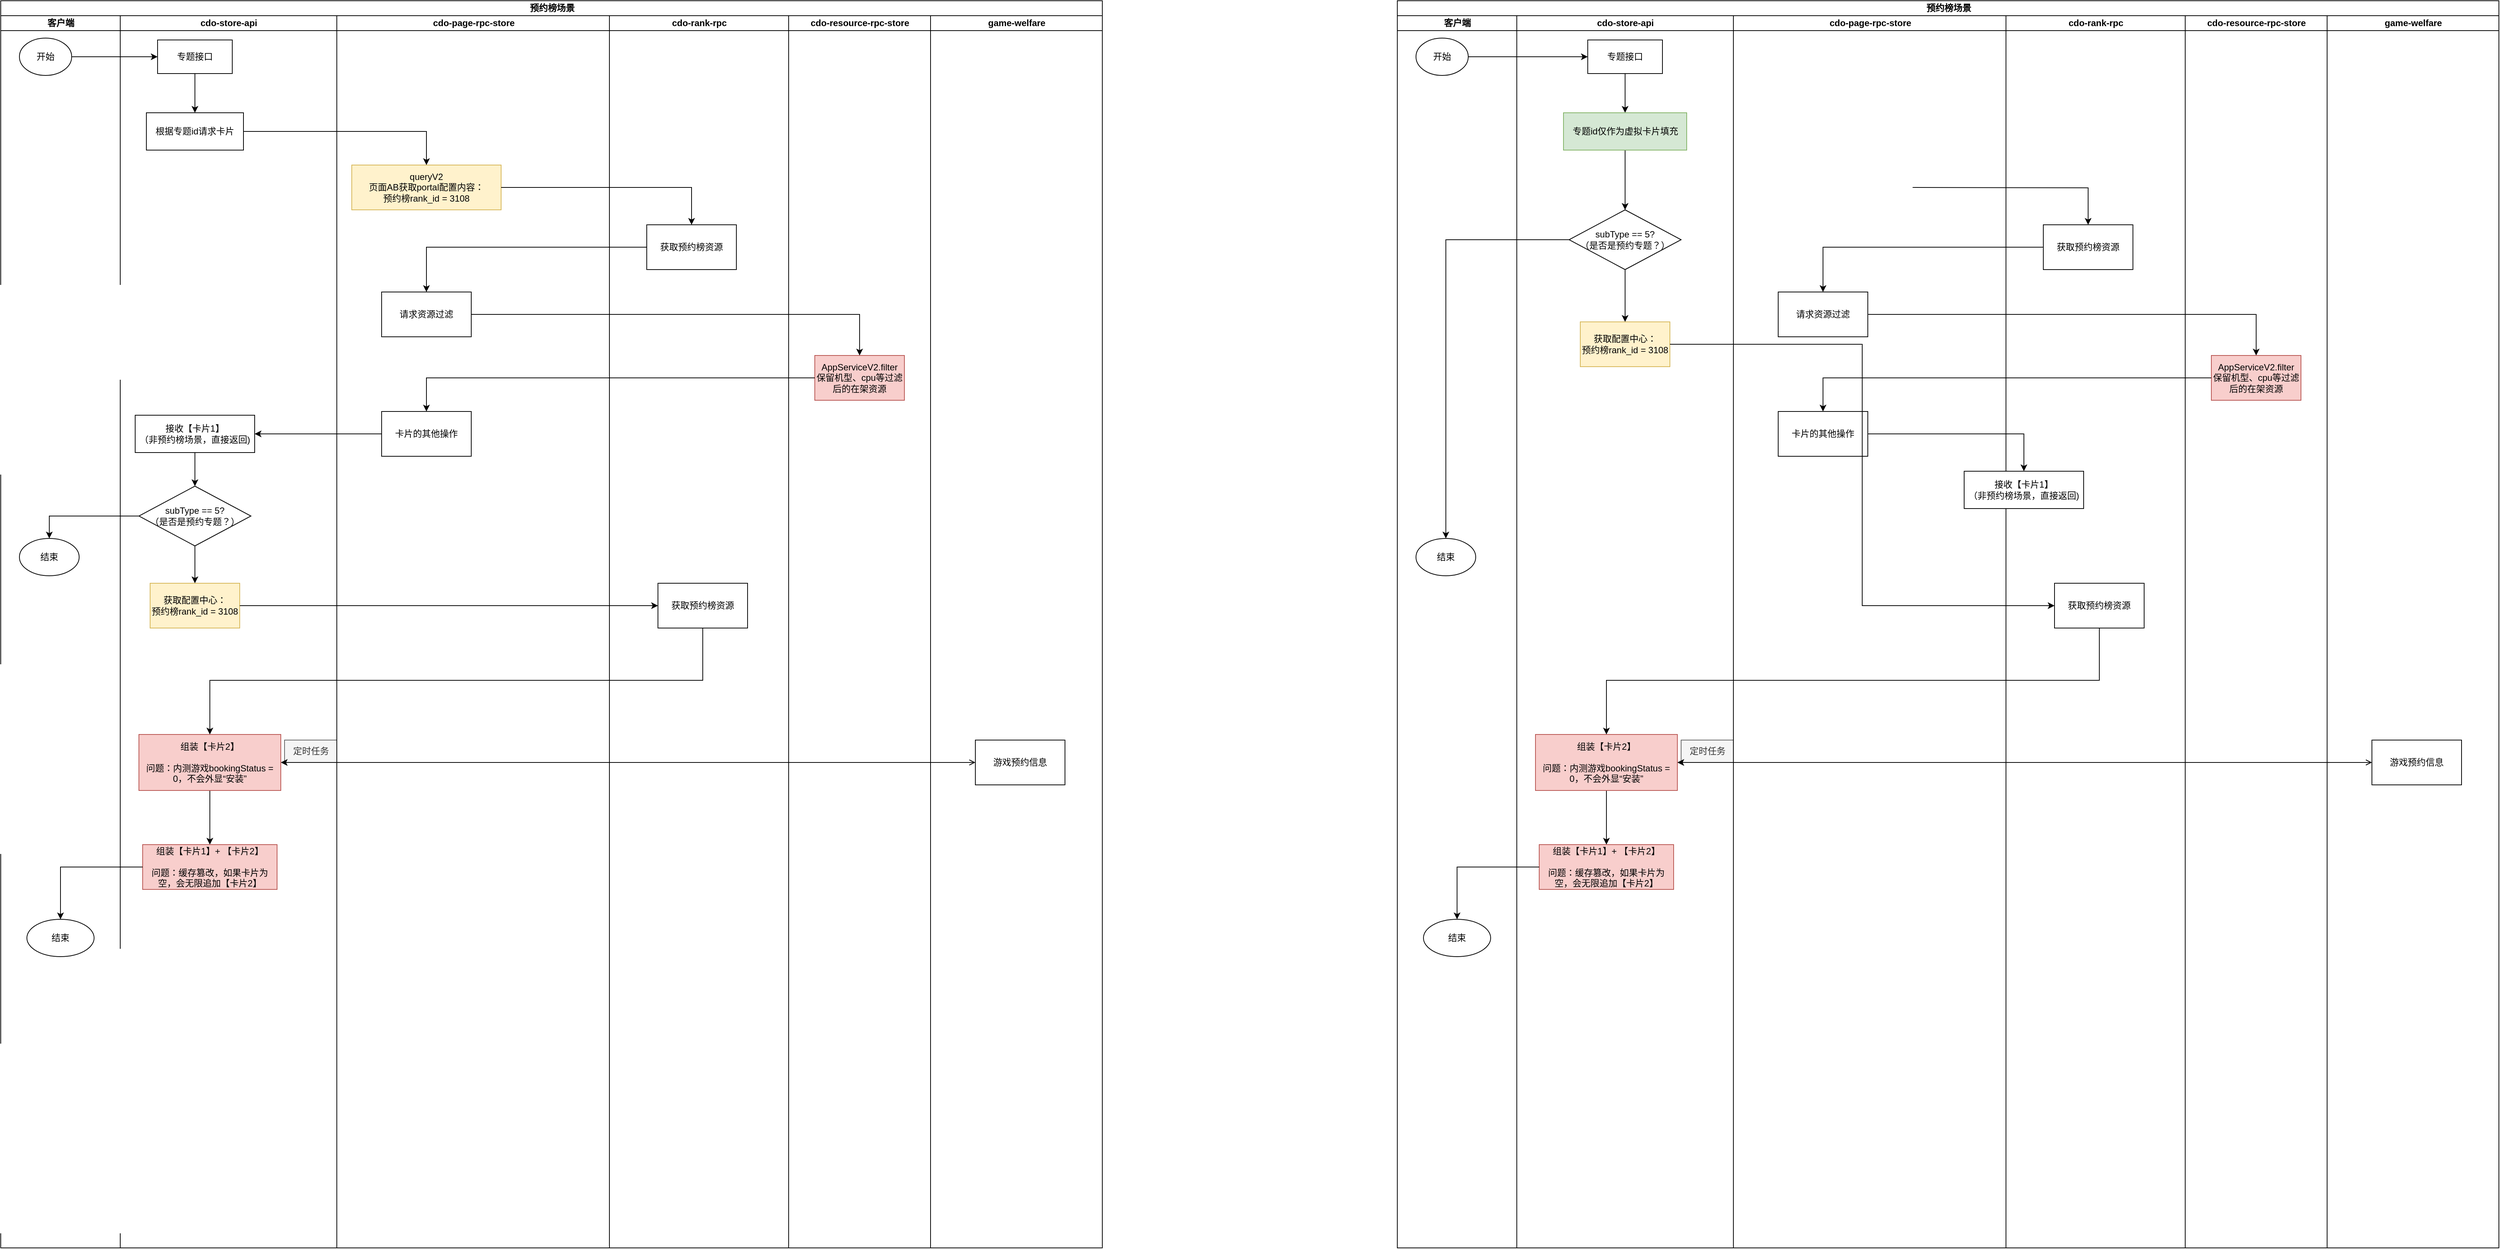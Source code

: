 <mxfile version="24.3.1" type="github">
  <diagram name="第 1 页" id="S-5s4yw2gBzfNdzOF_SS">
    <mxGraphModel dx="-419" dy="638" grid="1" gridSize="10" guides="1" tooltips="1" connect="1" arrows="1" fold="1" page="1" pageScale="1" pageWidth="827" pageHeight="1169" math="0" shadow="0">
      <root>
        <mxCell id="0" />
        <mxCell id="1" parent="0" />
        <mxCell id="6m1_PlZxY0XMyKxD8_Q--111" value="预约榜场景" style="swimlane;childLayout=stackLayout;resizeParent=1;resizeParentMax=0;startSize=20;html=1;" vertex="1" parent="1">
          <mxGeometry x="1840" y="50" width="1475" height="1670" as="geometry" />
        </mxCell>
        <mxCell id="6m1_PlZxY0XMyKxD8_Q--112" value="客户端" style="swimlane;startSize=20;html=1;" vertex="1" parent="6m1_PlZxY0XMyKxD8_Q--111">
          <mxGeometry y="20" width="160" height="1650" as="geometry" />
        </mxCell>
        <mxCell id="6m1_PlZxY0XMyKxD8_Q--113" value="开始" style="ellipse;whiteSpace=wrap;html=1;" vertex="1" parent="6m1_PlZxY0XMyKxD8_Q--112">
          <mxGeometry x="25" y="30" width="70" height="50" as="geometry" />
        </mxCell>
        <mxCell id="6m1_PlZxY0XMyKxD8_Q--114" value="结束" style="ellipse;whiteSpace=wrap;html=1;" vertex="1" parent="6m1_PlZxY0XMyKxD8_Q--112">
          <mxGeometry x="25" y="700" width="80" height="50" as="geometry" />
        </mxCell>
        <mxCell id="6m1_PlZxY0XMyKxD8_Q--115" value="结束" style="ellipse;whiteSpace=wrap;html=1;" vertex="1" parent="6m1_PlZxY0XMyKxD8_Q--112">
          <mxGeometry x="35" y="1210" width="90" height="50" as="geometry" />
        </mxCell>
        <mxCell id="6m1_PlZxY0XMyKxD8_Q--116" value="cdo-store-api" style="swimlane;startSize=20;html=1;" vertex="1" parent="6m1_PlZxY0XMyKxD8_Q--111">
          <mxGeometry x="160" y="20" width="290" height="1650" as="geometry" />
        </mxCell>
        <mxCell id="6m1_PlZxY0XMyKxD8_Q--117" value="" style="edgeStyle=orthogonalEdgeStyle;rounded=0;orthogonalLoop=1;jettySize=auto;html=1;" edge="1" parent="6m1_PlZxY0XMyKxD8_Q--116" source="6m1_PlZxY0XMyKxD8_Q--118" target="6m1_PlZxY0XMyKxD8_Q--119">
          <mxGeometry relative="1" as="geometry" />
        </mxCell>
        <mxCell id="6m1_PlZxY0XMyKxD8_Q--118" value="专题接口" style="whiteSpace=wrap;html=1;" vertex="1" parent="6m1_PlZxY0XMyKxD8_Q--116">
          <mxGeometry x="50" y="32.5" width="100" height="45" as="geometry" />
        </mxCell>
        <mxCell id="6m1_PlZxY0XMyKxD8_Q--119" value="根据专题id请求卡片" style="whiteSpace=wrap;html=1;" vertex="1" parent="6m1_PlZxY0XMyKxD8_Q--116">
          <mxGeometry x="35" y="130" width="130" height="50" as="geometry" />
        </mxCell>
        <mxCell id="6m1_PlZxY0XMyKxD8_Q--153" style="edgeStyle=orthogonalEdgeStyle;rounded=0;orthogonalLoop=1;jettySize=auto;html=1;entryX=0.5;entryY=0;entryDx=0;entryDy=0;" edge="1" parent="6m1_PlZxY0XMyKxD8_Q--116" source="6m1_PlZxY0XMyKxD8_Q--121" target="6m1_PlZxY0XMyKxD8_Q--151">
          <mxGeometry relative="1" as="geometry" />
        </mxCell>
        <mxCell id="6m1_PlZxY0XMyKxD8_Q--121" value="接收【卡片1】&lt;br&gt;（非预约榜场景，直接返回)" style="whiteSpace=wrap;html=1;" vertex="1" parent="6m1_PlZxY0XMyKxD8_Q--116">
          <mxGeometry x="20" y="535" width="160" height="50" as="geometry" />
        </mxCell>
        <mxCell id="6m1_PlZxY0XMyKxD8_Q--122" value="获取配置中心：&lt;br&gt;预约榜rank_id = 3108" style="whiteSpace=wrap;html=1;fillColor=#fff2cc;strokeColor=#d6b656;" vertex="1" parent="6m1_PlZxY0XMyKxD8_Q--116">
          <mxGeometry x="40" y="760" width="120" height="60" as="geometry" />
        </mxCell>
        <mxCell id="6m1_PlZxY0XMyKxD8_Q--123" value="" style="edgeStyle=orthogonalEdgeStyle;rounded=0;orthogonalLoop=1;jettySize=auto;html=1;" edge="1" parent="6m1_PlZxY0XMyKxD8_Q--116" source="6m1_PlZxY0XMyKxD8_Q--124" target="6m1_PlZxY0XMyKxD8_Q--125">
          <mxGeometry relative="1" as="geometry" />
        </mxCell>
        <mxCell id="6m1_PlZxY0XMyKxD8_Q--124" value="组装【卡片2】&lt;br&gt;&lt;br&gt;&lt;div&gt;问题：内测游戏bookingStatus = 0，不会外显“安装”&lt;/div&gt;" style="whiteSpace=wrap;html=1;fillColor=#f8cecc;strokeColor=#b85450;" vertex="1" parent="6m1_PlZxY0XMyKxD8_Q--116">
          <mxGeometry x="25" y="962.5" width="190" height="75" as="geometry" />
        </mxCell>
        <mxCell id="6m1_PlZxY0XMyKxD8_Q--125" value="组装【卡片1】+ 【卡片2】&lt;br&gt;&lt;br&gt;问题：缓存篡改，如果卡片为空，会无限追加【卡片2】" style="whiteSpace=wrap;html=1;fillColor=#f8cecc;strokeColor=#b85450;" vertex="1" parent="6m1_PlZxY0XMyKxD8_Q--116">
          <mxGeometry x="30" y="1110" width="180" height="60" as="geometry" />
        </mxCell>
        <mxCell id="6m1_PlZxY0XMyKxD8_Q--126" value="定时任务" style="text;html=1;align=center;verticalAlign=middle;resizable=0;points=[];autosize=1;strokeColor=#666666;fillColor=#f5f5f5;fontColor=#333333;" vertex="1" parent="6m1_PlZxY0XMyKxD8_Q--116">
          <mxGeometry x="220" y="970" width="70" height="30" as="geometry" />
        </mxCell>
        <mxCell id="6m1_PlZxY0XMyKxD8_Q--154" style="edgeStyle=orthogonalEdgeStyle;rounded=0;orthogonalLoop=1;jettySize=auto;html=1;entryX=0.5;entryY=0;entryDx=0;entryDy=0;" edge="1" parent="6m1_PlZxY0XMyKxD8_Q--116" source="6m1_PlZxY0XMyKxD8_Q--151" target="6m1_PlZxY0XMyKxD8_Q--122">
          <mxGeometry relative="1" as="geometry" />
        </mxCell>
        <mxCell id="6m1_PlZxY0XMyKxD8_Q--151" value="subType == 5?&lt;br&gt;（是否是预约专题？）" style="rhombus;whiteSpace=wrap;html=1;" vertex="1" parent="6m1_PlZxY0XMyKxD8_Q--116">
          <mxGeometry x="25" y="630" width="150" height="80" as="geometry" />
        </mxCell>
        <mxCell id="6m1_PlZxY0XMyKxD8_Q--127" value="cdo-page-rpc-store" style="swimlane;startSize=20;html=1;" vertex="1" parent="6m1_PlZxY0XMyKxD8_Q--111">
          <mxGeometry x="450" y="20" width="365" height="1650" as="geometry" />
        </mxCell>
        <mxCell id="6m1_PlZxY0XMyKxD8_Q--128" value="queryV2&lt;br&gt;页面AB获取portal配置内容：&lt;br&gt;预约榜rank_id = 3108" style="whiteSpace=wrap;html=1;fillColor=#fff2cc;strokeColor=#d6b656;" vertex="1" parent="6m1_PlZxY0XMyKxD8_Q--127">
          <mxGeometry x="20" y="200" width="200" height="60" as="geometry" />
        </mxCell>
        <mxCell id="6m1_PlZxY0XMyKxD8_Q--129" value="请求资源过滤" style="whiteSpace=wrap;html=1;" vertex="1" parent="6m1_PlZxY0XMyKxD8_Q--127">
          <mxGeometry x="60" y="370" width="120" height="60" as="geometry" />
        </mxCell>
        <mxCell id="6m1_PlZxY0XMyKxD8_Q--130" value="卡片的其他操作" style="whiteSpace=wrap;html=1;" vertex="1" parent="6m1_PlZxY0XMyKxD8_Q--127">
          <mxGeometry x="60" y="530" width="120" height="60" as="geometry" />
        </mxCell>
        <mxCell id="6m1_PlZxY0XMyKxD8_Q--131" value="cdo-rank-rpc" style="swimlane;startSize=20;html=1;" vertex="1" parent="6m1_PlZxY0XMyKxD8_Q--111">
          <mxGeometry x="815" y="20" width="240" height="1650" as="geometry" />
        </mxCell>
        <mxCell id="6m1_PlZxY0XMyKxD8_Q--132" value="获取预约榜资源" style="whiteSpace=wrap;html=1;" vertex="1" parent="6m1_PlZxY0XMyKxD8_Q--131">
          <mxGeometry x="50" y="280" width="120" height="60" as="geometry" />
        </mxCell>
        <mxCell id="6m1_PlZxY0XMyKxD8_Q--133" value="获取预约榜资源" style="whiteSpace=wrap;html=1;" vertex="1" parent="6m1_PlZxY0XMyKxD8_Q--131">
          <mxGeometry x="65" y="760" width="120" height="60" as="geometry" />
        </mxCell>
        <mxCell id="6m1_PlZxY0XMyKxD8_Q--134" value="cdo-resource-rpc-store" style="swimlane;startSize=20;html=1;" vertex="1" parent="6m1_PlZxY0XMyKxD8_Q--111">
          <mxGeometry x="1055" y="20" width="190" height="1650" as="geometry" />
        </mxCell>
        <mxCell id="6m1_PlZxY0XMyKxD8_Q--135" value="AppServiceV2.filter&lt;br&gt;保留机型、cpu等过滤后的在架资源" style="whiteSpace=wrap;html=1;fillColor=#f8cecc;strokeColor=#b85450;" vertex="1" parent="6m1_PlZxY0XMyKxD8_Q--134">
          <mxGeometry x="35" y="455" width="120" height="60" as="geometry" />
        </mxCell>
        <mxCell id="6m1_PlZxY0XMyKxD8_Q--136" value="game-welfare" style="swimlane;startSize=20;html=1;" vertex="1" parent="6m1_PlZxY0XMyKxD8_Q--111">
          <mxGeometry x="1245" y="20" width="230" height="1650" as="geometry" />
        </mxCell>
        <mxCell id="6m1_PlZxY0XMyKxD8_Q--137" value="游戏预约信息" style="whiteSpace=wrap;html=1;" vertex="1" parent="6m1_PlZxY0XMyKxD8_Q--136">
          <mxGeometry x="60" y="970" width="120" height="60" as="geometry" />
        </mxCell>
        <mxCell id="6m1_PlZxY0XMyKxD8_Q--138" value="" style="edgeStyle=orthogonalEdgeStyle;rounded=0;orthogonalLoop=1;jettySize=auto;html=1;" edge="1" parent="6m1_PlZxY0XMyKxD8_Q--111" source="6m1_PlZxY0XMyKxD8_Q--113" target="6m1_PlZxY0XMyKxD8_Q--118">
          <mxGeometry relative="1" as="geometry" />
        </mxCell>
        <mxCell id="6m1_PlZxY0XMyKxD8_Q--139" value="" style="edgeStyle=orthogonalEdgeStyle;rounded=0;orthogonalLoop=1;jettySize=auto;html=1;" edge="1" parent="6m1_PlZxY0XMyKxD8_Q--111" source="6m1_PlZxY0XMyKxD8_Q--119" target="6m1_PlZxY0XMyKxD8_Q--128">
          <mxGeometry relative="1" as="geometry" />
        </mxCell>
        <mxCell id="6m1_PlZxY0XMyKxD8_Q--140" value="" style="edgeStyle=orthogonalEdgeStyle;rounded=0;orthogonalLoop=1;jettySize=auto;html=1;" edge="1" parent="6m1_PlZxY0XMyKxD8_Q--111" source="6m1_PlZxY0XMyKxD8_Q--128" target="6m1_PlZxY0XMyKxD8_Q--132">
          <mxGeometry relative="1" as="geometry" />
        </mxCell>
        <mxCell id="6m1_PlZxY0XMyKxD8_Q--141" style="edgeStyle=orthogonalEdgeStyle;rounded=0;orthogonalLoop=1;jettySize=auto;html=1;entryX=0.5;entryY=0;entryDx=0;entryDy=0;" edge="1" parent="6m1_PlZxY0XMyKxD8_Q--111" source="6m1_PlZxY0XMyKxD8_Q--132" target="6m1_PlZxY0XMyKxD8_Q--129">
          <mxGeometry relative="1" as="geometry" />
        </mxCell>
        <mxCell id="6m1_PlZxY0XMyKxD8_Q--142" value="" style="edgeStyle=orthogonalEdgeStyle;rounded=0;orthogonalLoop=1;jettySize=auto;html=1;" edge="1" parent="6m1_PlZxY0XMyKxD8_Q--111" source="6m1_PlZxY0XMyKxD8_Q--129" target="6m1_PlZxY0XMyKxD8_Q--135">
          <mxGeometry relative="1" as="geometry" />
        </mxCell>
        <mxCell id="6m1_PlZxY0XMyKxD8_Q--143" value="" style="edgeStyle=orthogonalEdgeStyle;rounded=0;orthogonalLoop=1;jettySize=auto;html=1;" edge="1" parent="6m1_PlZxY0XMyKxD8_Q--111" source="6m1_PlZxY0XMyKxD8_Q--135" target="6m1_PlZxY0XMyKxD8_Q--130">
          <mxGeometry relative="1" as="geometry" />
        </mxCell>
        <mxCell id="6m1_PlZxY0XMyKxD8_Q--144" value="" style="edgeStyle=orthogonalEdgeStyle;rounded=0;orthogonalLoop=1;jettySize=auto;html=1;" edge="1" parent="6m1_PlZxY0XMyKxD8_Q--111" source="6m1_PlZxY0XMyKxD8_Q--130" target="6m1_PlZxY0XMyKxD8_Q--121">
          <mxGeometry relative="1" as="geometry" />
        </mxCell>
        <mxCell id="6m1_PlZxY0XMyKxD8_Q--147" style="edgeStyle=orthogonalEdgeStyle;rounded=0;orthogonalLoop=1;jettySize=auto;html=1;entryX=1;entryY=0.5;entryDx=0;entryDy=0;startArrow=open;startFill=0;" edge="1" parent="6m1_PlZxY0XMyKxD8_Q--111" source="6m1_PlZxY0XMyKxD8_Q--137" target="6m1_PlZxY0XMyKxD8_Q--124">
          <mxGeometry relative="1" as="geometry" />
        </mxCell>
        <mxCell id="6m1_PlZxY0XMyKxD8_Q--149" value="" style="edgeStyle=orthogonalEdgeStyle;rounded=0;orthogonalLoop=1;jettySize=auto;html=1;" edge="1" parent="6m1_PlZxY0XMyKxD8_Q--111" source="6m1_PlZxY0XMyKxD8_Q--125" target="6m1_PlZxY0XMyKxD8_Q--115">
          <mxGeometry relative="1" as="geometry" />
        </mxCell>
        <mxCell id="6m1_PlZxY0XMyKxD8_Q--150" style="edgeStyle=orthogonalEdgeStyle;rounded=0;orthogonalLoop=1;jettySize=auto;html=1;entryX=0.5;entryY=0;entryDx=0;entryDy=0;" edge="1" parent="6m1_PlZxY0XMyKxD8_Q--111" source="6m1_PlZxY0XMyKxD8_Q--133" target="6m1_PlZxY0XMyKxD8_Q--124">
          <mxGeometry relative="1" as="geometry">
            <Array as="points">
              <mxPoint x="940" y="910" />
              <mxPoint x="280" y="910" />
            </Array>
          </mxGeometry>
        </mxCell>
        <mxCell id="6m1_PlZxY0XMyKxD8_Q--152" style="edgeStyle=orthogonalEdgeStyle;rounded=0;orthogonalLoop=1;jettySize=auto;html=1;entryX=0.5;entryY=0;entryDx=0;entryDy=0;" edge="1" parent="6m1_PlZxY0XMyKxD8_Q--111" source="6m1_PlZxY0XMyKxD8_Q--151" target="6m1_PlZxY0XMyKxD8_Q--114">
          <mxGeometry relative="1" as="geometry" />
        </mxCell>
        <mxCell id="6m1_PlZxY0XMyKxD8_Q--155" style="edgeStyle=orthogonalEdgeStyle;rounded=0;orthogonalLoop=1;jettySize=auto;html=1;entryX=0;entryY=0.5;entryDx=0;entryDy=0;" edge="1" parent="6m1_PlZxY0XMyKxD8_Q--111" source="6m1_PlZxY0XMyKxD8_Q--122" target="6m1_PlZxY0XMyKxD8_Q--133">
          <mxGeometry relative="1" as="geometry" />
        </mxCell>
        <mxCell id="6m1_PlZxY0XMyKxD8_Q--156" value="预约榜场景" style="swimlane;childLayout=stackLayout;resizeParent=1;resizeParentMax=0;startSize=20;html=1;" vertex="1" parent="1">
          <mxGeometry x="3710" y="50" width="1475" height="1670" as="geometry" />
        </mxCell>
        <mxCell id="6m1_PlZxY0XMyKxD8_Q--157" value="客户端" style="swimlane;startSize=20;html=1;" vertex="1" parent="6m1_PlZxY0XMyKxD8_Q--156">
          <mxGeometry y="20" width="160" height="1650" as="geometry" />
        </mxCell>
        <mxCell id="6m1_PlZxY0XMyKxD8_Q--158" value="开始" style="ellipse;whiteSpace=wrap;html=1;" vertex="1" parent="6m1_PlZxY0XMyKxD8_Q--157">
          <mxGeometry x="25" y="30" width="70" height="50" as="geometry" />
        </mxCell>
        <mxCell id="6m1_PlZxY0XMyKxD8_Q--159" value="结束" style="ellipse;whiteSpace=wrap;html=1;" vertex="1" parent="6m1_PlZxY0XMyKxD8_Q--157">
          <mxGeometry x="25" y="700" width="80" height="50" as="geometry" />
        </mxCell>
        <mxCell id="6m1_PlZxY0XMyKxD8_Q--160" value="结束" style="ellipse;whiteSpace=wrap;html=1;" vertex="1" parent="6m1_PlZxY0XMyKxD8_Q--157">
          <mxGeometry x="35" y="1210" width="90" height="50" as="geometry" />
        </mxCell>
        <mxCell id="6m1_PlZxY0XMyKxD8_Q--161" value="cdo-store-api" style="swimlane;startSize=20;html=1;" vertex="1" parent="6m1_PlZxY0XMyKxD8_Q--156">
          <mxGeometry x="160" y="20" width="290" height="1650" as="geometry" />
        </mxCell>
        <mxCell id="6m1_PlZxY0XMyKxD8_Q--162" value="" style="edgeStyle=orthogonalEdgeStyle;rounded=0;orthogonalLoop=1;jettySize=auto;html=1;" edge="1" parent="6m1_PlZxY0XMyKxD8_Q--161" source="6m1_PlZxY0XMyKxD8_Q--163" target="6m1_PlZxY0XMyKxD8_Q--164">
          <mxGeometry relative="1" as="geometry" />
        </mxCell>
        <mxCell id="6m1_PlZxY0XMyKxD8_Q--163" value="专题接口" style="whiteSpace=wrap;html=1;" vertex="1" parent="6m1_PlZxY0XMyKxD8_Q--161">
          <mxGeometry x="95" y="32.5" width="100" height="45" as="geometry" />
        </mxCell>
        <mxCell id="6m1_PlZxY0XMyKxD8_Q--201" style="edgeStyle=orthogonalEdgeStyle;rounded=0;orthogonalLoop=1;jettySize=auto;html=1;entryX=0.5;entryY=0;entryDx=0;entryDy=0;" edge="1" parent="6m1_PlZxY0XMyKxD8_Q--161" source="6m1_PlZxY0XMyKxD8_Q--164" target="6m1_PlZxY0XMyKxD8_Q--173">
          <mxGeometry relative="1" as="geometry" />
        </mxCell>
        <mxCell id="6m1_PlZxY0XMyKxD8_Q--164" value="专题id仅作为虚拟卡片填充" style="whiteSpace=wrap;html=1;fillColor=#d5e8d4;strokeColor=#82b366;" vertex="1" parent="6m1_PlZxY0XMyKxD8_Q--161">
          <mxGeometry x="62.5" y="130" width="165" height="50" as="geometry" />
        </mxCell>
        <mxCell id="6m1_PlZxY0XMyKxD8_Q--167" value="获取配置中心：&lt;br&gt;预约榜rank_id = 3108" style="whiteSpace=wrap;html=1;fillColor=#fff2cc;strokeColor=#d6b656;" vertex="1" parent="6m1_PlZxY0XMyKxD8_Q--161">
          <mxGeometry x="85" y="410" width="120" height="60" as="geometry" />
        </mxCell>
        <mxCell id="6m1_PlZxY0XMyKxD8_Q--168" value="" style="edgeStyle=orthogonalEdgeStyle;rounded=0;orthogonalLoop=1;jettySize=auto;html=1;" edge="1" parent="6m1_PlZxY0XMyKxD8_Q--161" source="6m1_PlZxY0XMyKxD8_Q--169" target="6m1_PlZxY0XMyKxD8_Q--170">
          <mxGeometry relative="1" as="geometry" />
        </mxCell>
        <mxCell id="6m1_PlZxY0XMyKxD8_Q--169" value="组装【卡片2】&lt;br&gt;&lt;br&gt;&lt;div&gt;问题：内测游戏bookingStatus = 0，不会外显“安装”&lt;/div&gt;" style="whiteSpace=wrap;html=1;fillColor=#f8cecc;strokeColor=#b85450;" vertex="1" parent="6m1_PlZxY0XMyKxD8_Q--161">
          <mxGeometry x="25" y="962.5" width="190" height="75" as="geometry" />
        </mxCell>
        <mxCell id="6m1_PlZxY0XMyKxD8_Q--170" value="组装【卡片1】+ 【卡片2】&lt;br&gt;&lt;br&gt;问题：缓存篡改，如果卡片为空，会无限追加【卡片2】" style="whiteSpace=wrap;html=1;fillColor=#f8cecc;strokeColor=#b85450;" vertex="1" parent="6m1_PlZxY0XMyKxD8_Q--161">
          <mxGeometry x="30" y="1110" width="180" height="60" as="geometry" />
        </mxCell>
        <mxCell id="6m1_PlZxY0XMyKxD8_Q--171" value="定时任务" style="text;html=1;align=center;verticalAlign=middle;resizable=0;points=[];autosize=1;strokeColor=#666666;fillColor=#f5f5f5;fontColor=#333333;" vertex="1" parent="6m1_PlZxY0XMyKxD8_Q--161">
          <mxGeometry x="220" y="970" width="70" height="30" as="geometry" />
        </mxCell>
        <mxCell id="6m1_PlZxY0XMyKxD8_Q--202" style="edgeStyle=orthogonalEdgeStyle;rounded=0;orthogonalLoop=1;jettySize=auto;html=1;entryX=0.5;entryY=0;entryDx=0;entryDy=0;" edge="1" parent="6m1_PlZxY0XMyKxD8_Q--161" source="6m1_PlZxY0XMyKxD8_Q--173" target="6m1_PlZxY0XMyKxD8_Q--167">
          <mxGeometry relative="1" as="geometry" />
        </mxCell>
        <mxCell id="6m1_PlZxY0XMyKxD8_Q--173" value="subType == 5?&lt;br&gt;（是否是预约专题？）" style="rhombus;whiteSpace=wrap;html=1;" vertex="1" parent="6m1_PlZxY0XMyKxD8_Q--161">
          <mxGeometry x="70" y="260" width="150" height="80" as="geometry" />
        </mxCell>
        <mxCell id="6m1_PlZxY0XMyKxD8_Q--174" value="cdo-page-rpc-store" style="swimlane;startSize=20;html=1;" vertex="1" parent="6m1_PlZxY0XMyKxD8_Q--156">
          <mxGeometry x="450" y="20" width="365" height="1650" as="geometry" />
        </mxCell>
        <mxCell id="6m1_PlZxY0XMyKxD8_Q--176" value="请求资源过滤" style="whiteSpace=wrap;html=1;" vertex="1" parent="6m1_PlZxY0XMyKxD8_Q--174">
          <mxGeometry x="60" y="370" width="120" height="60" as="geometry" />
        </mxCell>
        <mxCell id="6m1_PlZxY0XMyKxD8_Q--177" value="卡片的其他操作" style="whiteSpace=wrap;html=1;" vertex="1" parent="6m1_PlZxY0XMyKxD8_Q--174">
          <mxGeometry x="60" y="530" width="120" height="60" as="geometry" />
        </mxCell>
        <mxCell id="6m1_PlZxY0XMyKxD8_Q--178" value="cdo-rank-rpc" style="swimlane;startSize=20;html=1;" vertex="1" parent="6m1_PlZxY0XMyKxD8_Q--156">
          <mxGeometry x="815" y="20" width="240" height="1650" as="geometry" />
        </mxCell>
        <mxCell id="6m1_PlZxY0XMyKxD8_Q--179" value="获取预约榜资源" style="whiteSpace=wrap;html=1;" vertex="1" parent="6m1_PlZxY0XMyKxD8_Q--178">
          <mxGeometry x="50" y="280" width="120" height="60" as="geometry" />
        </mxCell>
        <mxCell id="6m1_PlZxY0XMyKxD8_Q--180" value="获取预约榜资源" style="whiteSpace=wrap;html=1;" vertex="1" parent="6m1_PlZxY0XMyKxD8_Q--178">
          <mxGeometry x="65" y="760" width="120" height="60" as="geometry" />
        </mxCell>
        <mxCell id="6m1_PlZxY0XMyKxD8_Q--166" value="接收【卡片1】&lt;br&gt;（非预约榜场景，直接返回)" style="whiteSpace=wrap;html=1;" vertex="1" parent="6m1_PlZxY0XMyKxD8_Q--178">
          <mxGeometry x="-56" y="610" width="160" height="50" as="geometry" />
        </mxCell>
        <mxCell id="6m1_PlZxY0XMyKxD8_Q--181" value="cdo-resource-rpc-store" style="swimlane;startSize=20;html=1;" vertex="1" parent="6m1_PlZxY0XMyKxD8_Q--156">
          <mxGeometry x="1055" y="20" width="190" height="1650" as="geometry" />
        </mxCell>
        <mxCell id="6m1_PlZxY0XMyKxD8_Q--182" value="AppServiceV2.filter&lt;br&gt;保留机型、cpu等过滤后的在架资源" style="whiteSpace=wrap;html=1;fillColor=#f8cecc;strokeColor=#b85450;" vertex="1" parent="6m1_PlZxY0XMyKxD8_Q--181">
          <mxGeometry x="35" y="455" width="120" height="60" as="geometry" />
        </mxCell>
        <mxCell id="6m1_PlZxY0XMyKxD8_Q--183" value="game-welfare" style="swimlane;startSize=20;html=1;" vertex="1" parent="6m1_PlZxY0XMyKxD8_Q--156">
          <mxGeometry x="1245" y="20" width="230" height="1650" as="geometry" />
        </mxCell>
        <mxCell id="6m1_PlZxY0XMyKxD8_Q--184" value="游戏预约信息" style="whiteSpace=wrap;html=1;" vertex="1" parent="6m1_PlZxY0XMyKxD8_Q--183">
          <mxGeometry x="60" y="970" width="120" height="60" as="geometry" />
        </mxCell>
        <mxCell id="6m1_PlZxY0XMyKxD8_Q--185" value="" style="edgeStyle=orthogonalEdgeStyle;rounded=0;orthogonalLoop=1;jettySize=auto;html=1;" edge="1" parent="6m1_PlZxY0XMyKxD8_Q--156" source="6m1_PlZxY0XMyKxD8_Q--158" target="6m1_PlZxY0XMyKxD8_Q--163">
          <mxGeometry relative="1" as="geometry" />
        </mxCell>
        <mxCell id="6m1_PlZxY0XMyKxD8_Q--187" value="" style="edgeStyle=orthogonalEdgeStyle;rounded=0;orthogonalLoop=1;jettySize=auto;html=1;" edge="1" parent="6m1_PlZxY0XMyKxD8_Q--156" target="6m1_PlZxY0XMyKxD8_Q--179">
          <mxGeometry relative="1" as="geometry">
            <mxPoint x="690" y="250" as="sourcePoint" />
          </mxGeometry>
        </mxCell>
        <mxCell id="6m1_PlZxY0XMyKxD8_Q--188" style="edgeStyle=orthogonalEdgeStyle;rounded=0;orthogonalLoop=1;jettySize=auto;html=1;entryX=0.5;entryY=0;entryDx=0;entryDy=0;" edge="1" parent="6m1_PlZxY0XMyKxD8_Q--156" source="6m1_PlZxY0XMyKxD8_Q--179" target="6m1_PlZxY0XMyKxD8_Q--176">
          <mxGeometry relative="1" as="geometry" />
        </mxCell>
        <mxCell id="6m1_PlZxY0XMyKxD8_Q--189" value="" style="edgeStyle=orthogonalEdgeStyle;rounded=0;orthogonalLoop=1;jettySize=auto;html=1;" edge="1" parent="6m1_PlZxY0XMyKxD8_Q--156" source="6m1_PlZxY0XMyKxD8_Q--176" target="6m1_PlZxY0XMyKxD8_Q--182">
          <mxGeometry relative="1" as="geometry" />
        </mxCell>
        <mxCell id="6m1_PlZxY0XMyKxD8_Q--190" value="" style="edgeStyle=orthogonalEdgeStyle;rounded=0;orthogonalLoop=1;jettySize=auto;html=1;" edge="1" parent="6m1_PlZxY0XMyKxD8_Q--156" source="6m1_PlZxY0XMyKxD8_Q--182" target="6m1_PlZxY0XMyKxD8_Q--177">
          <mxGeometry relative="1" as="geometry" />
        </mxCell>
        <mxCell id="6m1_PlZxY0XMyKxD8_Q--191" value="" style="edgeStyle=orthogonalEdgeStyle;rounded=0;orthogonalLoop=1;jettySize=auto;html=1;" edge="1" parent="6m1_PlZxY0XMyKxD8_Q--156" source="6m1_PlZxY0XMyKxD8_Q--177" target="6m1_PlZxY0XMyKxD8_Q--166">
          <mxGeometry relative="1" as="geometry" />
        </mxCell>
        <mxCell id="6m1_PlZxY0XMyKxD8_Q--192" style="edgeStyle=orthogonalEdgeStyle;rounded=0;orthogonalLoop=1;jettySize=auto;html=1;entryX=1;entryY=0.5;entryDx=0;entryDy=0;startArrow=open;startFill=0;" edge="1" parent="6m1_PlZxY0XMyKxD8_Q--156" source="6m1_PlZxY0XMyKxD8_Q--184" target="6m1_PlZxY0XMyKxD8_Q--169">
          <mxGeometry relative="1" as="geometry" />
        </mxCell>
        <mxCell id="6m1_PlZxY0XMyKxD8_Q--193" value="" style="edgeStyle=orthogonalEdgeStyle;rounded=0;orthogonalLoop=1;jettySize=auto;html=1;" edge="1" parent="6m1_PlZxY0XMyKxD8_Q--156" source="6m1_PlZxY0XMyKxD8_Q--170" target="6m1_PlZxY0XMyKxD8_Q--160">
          <mxGeometry relative="1" as="geometry" />
        </mxCell>
        <mxCell id="6m1_PlZxY0XMyKxD8_Q--194" style="edgeStyle=orthogonalEdgeStyle;rounded=0;orthogonalLoop=1;jettySize=auto;html=1;entryX=0.5;entryY=0;entryDx=0;entryDy=0;" edge="1" parent="6m1_PlZxY0XMyKxD8_Q--156" source="6m1_PlZxY0XMyKxD8_Q--180" target="6m1_PlZxY0XMyKxD8_Q--169">
          <mxGeometry relative="1" as="geometry">
            <Array as="points">
              <mxPoint x="940" y="910" />
              <mxPoint x="280" y="910" />
            </Array>
          </mxGeometry>
        </mxCell>
        <mxCell id="6m1_PlZxY0XMyKxD8_Q--195" style="edgeStyle=orthogonalEdgeStyle;rounded=0;orthogonalLoop=1;jettySize=auto;html=1;entryX=0.5;entryY=0;entryDx=0;entryDy=0;" edge="1" parent="6m1_PlZxY0XMyKxD8_Q--156" source="6m1_PlZxY0XMyKxD8_Q--173" target="6m1_PlZxY0XMyKxD8_Q--159">
          <mxGeometry relative="1" as="geometry" />
        </mxCell>
        <mxCell id="6m1_PlZxY0XMyKxD8_Q--196" style="edgeStyle=orthogonalEdgeStyle;rounded=0;orthogonalLoop=1;jettySize=auto;html=1;entryX=0;entryY=0.5;entryDx=0;entryDy=0;" edge="1" parent="6m1_PlZxY0XMyKxD8_Q--156" source="6m1_PlZxY0XMyKxD8_Q--167" target="6m1_PlZxY0XMyKxD8_Q--180">
          <mxGeometry relative="1" as="geometry" />
        </mxCell>
      </root>
    </mxGraphModel>
  </diagram>
</mxfile>
